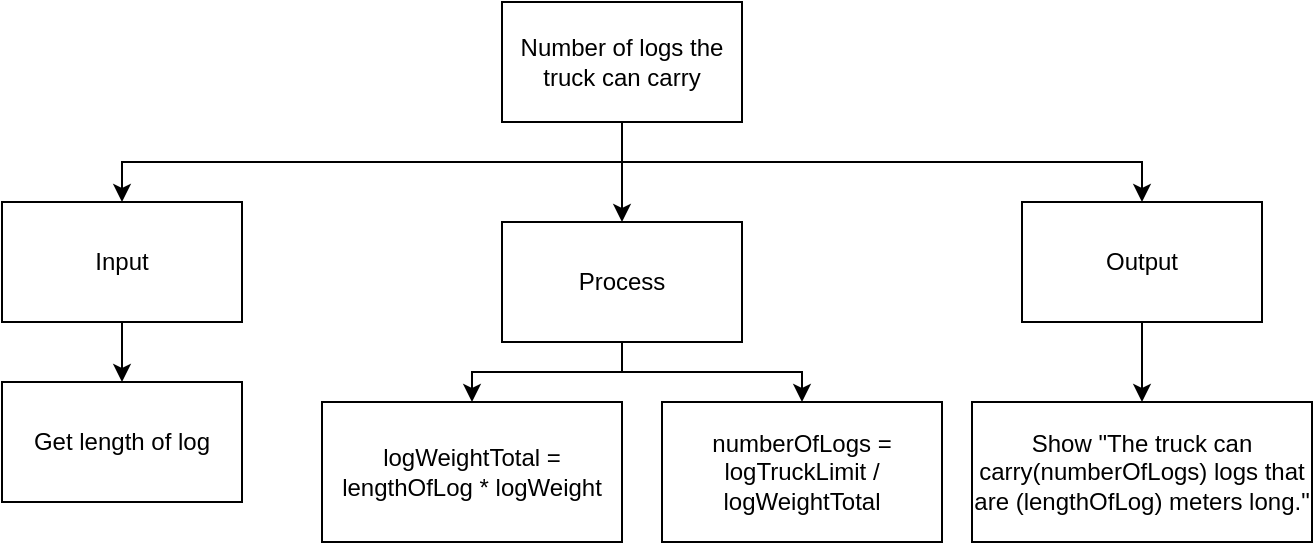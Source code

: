 <mxfile>
    <diagram id="WOqmegkCVEIGruwNNOn4" name="Page-1">
        <mxGraphModel dx="1086" dy="740" grid="1" gridSize="10" guides="1" tooltips="1" connect="1" arrows="1" fold="1" page="1" pageScale="1" pageWidth="827" pageHeight="1169" math="0" shadow="0">
            <root>
                <mxCell id="0"/>
                <mxCell id="1" parent="0"/>
                <mxCell id="7" style="edgeStyle=none;html=1;entryX=0.5;entryY=0;entryDx=0;entryDy=0;" edge="1" parent="1" source="3" target="5">
                    <mxGeometry relative="1" as="geometry"/>
                </mxCell>
                <mxCell id="8" style="edgeStyle=orthogonalEdgeStyle;html=1;entryX=0.5;entryY=0;entryDx=0;entryDy=0;rounded=0;" edge="1" parent="1" source="3" target="4">
                    <mxGeometry relative="1" as="geometry">
                        <Array as="points">
                            <mxPoint x="410" y="410"/>
                            <mxPoint x="160" y="410"/>
                        </Array>
                    </mxGeometry>
                </mxCell>
                <mxCell id="9" style="edgeStyle=orthogonalEdgeStyle;rounded=0;html=1;entryX=0.5;entryY=0;entryDx=0;entryDy=0;" edge="1" parent="1" source="3" target="6">
                    <mxGeometry relative="1" as="geometry">
                        <Array as="points">
                            <mxPoint x="410" y="410"/>
                            <mxPoint x="670" y="410"/>
                        </Array>
                    </mxGeometry>
                </mxCell>
                <mxCell id="3" value="Number of logs the truck can carry" style="rounded=0;whiteSpace=wrap;html=1;" vertex="1" parent="1">
                    <mxGeometry x="350" y="330" width="120" height="60" as="geometry"/>
                </mxCell>
                <mxCell id="11" style="edgeStyle=orthogonalEdgeStyle;rounded=0;html=1;entryX=0.5;entryY=0;entryDx=0;entryDy=0;" edge="1" parent="1" source="4" target="10">
                    <mxGeometry relative="1" as="geometry"/>
                </mxCell>
                <mxCell id="4" value="Input" style="rounded=0;whiteSpace=wrap;html=1;" vertex="1" parent="1">
                    <mxGeometry x="100" y="430" width="120" height="60" as="geometry"/>
                </mxCell>
                <mxCell id="14" style="edgeStyle=orthogonalEdgeStyle;rounded=0;html=1;entryX=0.5;entryY=0;entryDx=0;entryDy=0;" edge="1" parent="1" source="5" target="12">
                    <mxGeometry relative="1" as="geometry"/>
                </mxCell>
                <mxCell id="15" style="edgeStyle=orthogonalEdgeStyle;rounded=0;html=1;" edge="1" parent="1" source="5" target="13">
                    <mxGeometry relative="1" as="geometry"/>
                </mxCell>
                <mxCell id="5" value="Process" style="rounded=0;whiteSpace=wrap;html=1;" vertex="1" parent="1">
                    <mxGeometry x="350" y="440" width="120" height="60" as="geometry"/>
                </mxCell>
                <mxCell id="17" style="edgeStyle=orthogonalEdgeStyle;rounded=0;html=1;entryX=0.5;entryY=0;entryDx=0;entryDy=0;" edge="1" parent="1" source="6" target="16">
                    <mxGeometry relative="1" as="geometry"/>
                </mxCell>
                <mxCell id="6" value="Output" style="rounded=0;whiteSpace=wrap;html=1;" vertex="1" parent="1">
                    <mxGeometry x="610" y="430" width="120" height="60" as="geometry"/>
                </mxCell>
                <mxCell id="10" value="Get length of log" style="rounded=0;whiteSpace=wrap;html=1;" vertex="1" parent="1">
                    <mxGeometry x="100" y="520" width="120" height="60" as="geometry"/>
                </mxCell>
                <mxCell id="12" value="logWeightTotal = lengthOfLog * logWeight" style="rounded=0;whiteSpace=wrap;html=1;" vertex="1" parent="1">
                    <mxGeometry x="260" y="530" width="150" height="70" as="geometry"/>
                </mxCell>
                <mxCell id="13" value="numberOfLogs = logTruckLimit / logWeightTotal" style="rounded=0;whiteSpace=wrap;html=1;" vertex="1" parent="1">
                    <mxGeometry x="430" y="530" width="140" height="70" as="geometry"/>
                </mxCell>
                <mxCell id="16" value="Show &quot;The truck can carry(numberOfLogs) logs that are (lengthOfLog) meters long.&quot;" style="rounded=0;whiteSpace=wrap;html=1;" vertex="1" parent="1">
                    <mxGeometry x="585" y="530" width="170" height="70" as="geometry"/>
                </mxCell>
            </root>
        </mxGraphModel>
    </diagram>
</mxfile>